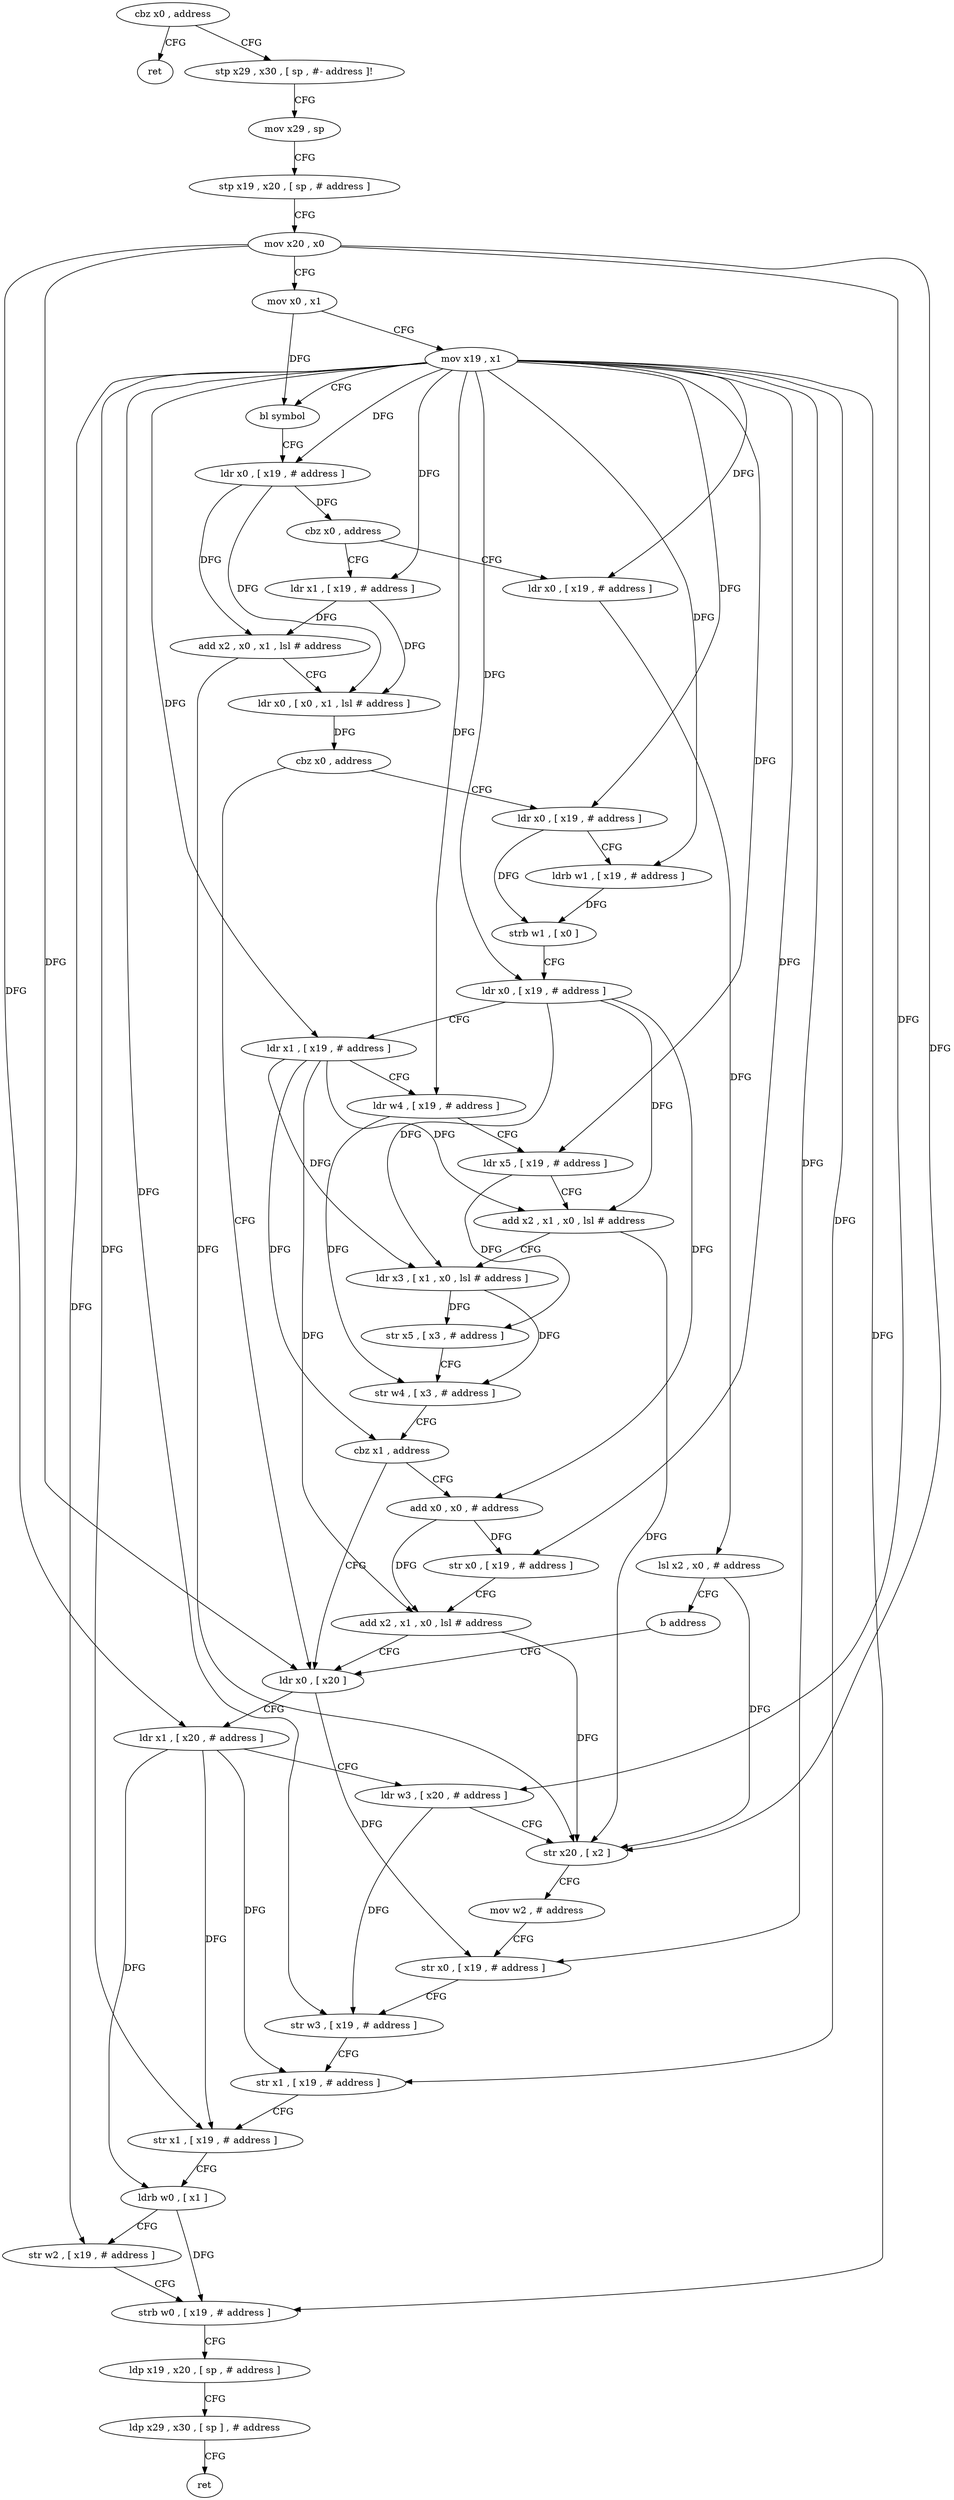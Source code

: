 digraph "func" {
"125368" [label = "cbz x0 , address" ]
"125544" [label = "ret" ]
"125372" [label = "stp x29 , x30 , [ sp , #- address ]!" ]
"125376" [label = "mov x29 , sp" ]
"125380" [label = "stp x19 , x20 , [ sp , # address ]" ]
"125384" [label = "mov x20 , x0" ]
"125388" [label = "mov x0 , x1" ]
"125392" [label = "mov x19 , x1" ]
"125396" [label = "bl symbol" ]
"125400" [label = "ldr x0 , [ x19 , # address ]" ]
"125404" [label = "cbz x0 , address" ]
"125552" [label = "ldr x0 , [ x19 , # address ]" ]
"125408" [label = "ldr x1 , [ x19 , # address ]" ]
"125556" [label = "lsl x2 , x0 , # address" ]
"125560" [label = "b address" ]
"125484" [label = "ldr x0 , [ x20 ]" ]
"125412" [label = "add x2 , x0 , x1 , lsl # address" ]
"125416" [label = "ldr x0 , [ x0 , x1 , lsl # address ]" ]
"125420" [label = "cbz x0 , address" ]
"125424" [label = "ldr x0 , [ x19 , # address ]" ]
"125488" [label = "ldr x1 , [ x20 , # address ]" ]
"125492" [label = "ldr w3 , [ x20 , # address ]" ]
"125496" [label = "str x20 , [ x2 ]" ]
"125500" [label = "mov w2 , # address" ]
"125504" [label = "str x0 , [ x19 , # address ]" ]
"125508" [label = "str w3 , [ x19 , # address ]" ]
"125512" [label = "str x1 , [ x19 , # address ]" ]
"125516" [label = "str x1 , [ x19 , # address ]" ]
"125520" [label = "ldrb w0 , [ x1 ]" ]
"125524" [label = "str w2 , [ x19 , # address ]" ]
"125528" [label = "strb w0 , [ x19 , # address ]" ]
"125532" [label = "ldp x19 , x20 , [ sp , # address ]" ]
"125536" [label = "ldp x29 , x30 , [ sp ] , # address" ]
"125540" [label = "ret" ]
"125428" [label = "ldrb w1 , [ x19 , # address ]" ]
"125432" [label = "strb w1 , [ x0 ]" ]
"125436" [label = "ldr x0 , [ x19 , # address ]" ]
"125440" [label = "ldr x1 , [ x19 , # address ]" ]
"125444" [label = "ldr w4 , [ x19 , # address ]" ]
"125448" [label = "ldr x5 , [ x19 , # address ]" ]
"125452" [label = "add x2 , x1 , x0 , lsl # address" ]
"125456" [label = "ldr x3 , [ x1 , x0 , lsl # address ]" ]
"125460" [label = "str x5 , [ x3 , # address ]" ]
"125464" [label = "str w4 , [ x3 , # address ]" ]
"125468" [label = "cbz x1 , address" ]
"125472" [label = "add x0 , x0 , # address" ]
"125476" [label = "str x0 , [ x19 , # address ]" ]
"125480" [label = "add x2 , x1 , x0 , lsl # address" ]
"125368" -> "125544" [ label = "CFG" ]
"125368" -> "125372" [ label = "CFG" ]
"125372" -> "125376" [ label = "CFG" ]
"125376" -> "125380" [ label = "CFG" ]
"125380" -> "125384" [ label = "CFG" ]
"125384" -> "125388" [ label = "CFG" ]
"125384" -> "125484" [ label = "DFG" ]
"125384" -> "125488" [ label = "DFG" ]
"125384" -> "125492" [ label = "DFG" ]
"125384" -> "125496" [ label = "DFG" ]
"125388" -> "125392" [ label = "CFG" ]
"125388" -> "125396" [ label = "DFG" ]
"125392" -> "125396" [ label = "CFG" ]
"125392" -> "125400" [ label = "DFG" ]
"125392" -> "125552" [ label = "DFG" ]
"125392" -> "125408" [ label = "DFG" ]
"125392" -> "125504" [ label = "DFG" ]
"125392" -> "125508" [ label = "DFG" ]
"125392" -> "125512" [ label = "DFG" ]
"125392" -> "125516" [ label = "DFG" ]
"125392" -> "125524" [ label = "DFG" ]
"125392" -> "125528" [ label = "DFG" ]
"125392" -> "125424" [ label = "DFG" ]
"125392" -> "125428" [ label = "DFG" ]
"125392" -> "125436" [ label = "DFG" ]
"125392" -> "125440" [ label = "DFG" ]
"125392" -> "125444" [ label = "DFG" ]
"125392" -> "125448" [ label = "DFG" ]
"125392" -> "125476" [ label = "DFG" ]
"125396" -> "125400" [ label = "CFG" ]
"125400" -> "125404" [ label = "DFG" ]
"125400" -> "125412" [ label = "DFG" ]
"125400" -> "125416" [ label = "DFG" ]
"125404" -> "125552" [ label = "CFG" ]
"125404" -> "125408" [ label = "CFG" ]
"125552" -> "125556" [ label = "DFG" ]
"125408" -> "125412" [ label = "DFG" ]
"125408" -> "125416" [ label = "DFG" ]
"125556" -> "125560" [ label = "CFG" ]
"125556" -> "125496" [ label = "DFG" ]
"125560" -> "125484" [ label = "CFG" ]
"125484" -> "125488" [ label = "CFG" ]
"125484" -> "125504" [ label = "DFG" ]
"125412" -> "125416" [ label = "CFG" ]
"125412" -> "125496" [ label = "DFG" ]
"125416" -> "125420" [ label = "DFG" ]
"125420" -> "125484" [ label = "CFG" ]
"125420" -> "125424" [ label = "CFG" ]
"125424" -> "125428" [ label = "CFG" ]
"125424" -> "125432" [ label = "DFG" ]
"125488" -> "125492" [ label = "CFG" ]
"125488" -> "125512" [ label = "DFG" ]
"125488" -> "125516" [ label = "DFG" ]
"125488" -> "125520" [ label = "DFG" ]
"125492" -> "125496" [ label = "CFG" ]
"125492" -> "125508" [ label = "DFG" ]
"125496" -> "125500" [ label = "CFG" ]
"125500" -> "125504" [ label = "CFG" ]
"125504" -> "125508" [ label = "CFG" ]
"125508" -> "125512" [ label = "CFG" ]
"125512" -> "125516" [ label = "CFG" ]
"125516" -> "125520" [ label = "CFG" ]
"125520" -> "125524" [ label = "CFG" ]
"125520" -> "125528" [ label = "DFG" ]
"125524" -> "125528" [ label = "CFG" ]
"125528" -> "125532" [ label = "CFG" ]
"125532" -> "125536" [ label = "CFG" ]
"125536" -> "125540" [ label = "CFG" ]
"125428" -> "125432" [ label = "DFG" ]
"125432" -> "125436" [ label = "CFG" ]
"125436" -> "125440" [ label = "CFG" ]
"125436" -> "125452" [ label = "DFG" ]
"125436" -> "125456" [ label = "DFG" ]
"125436" -> "125472" [ label = "DFG" ]
"125440" -> "125444" [ label = "CFG" ]
"125440" -> "125452" [ label = "DFG" ]
"125440" -> "125456" [ label = "DFG" ]
"125440" -> "125468" [ label = "DFG" ]
"125440" -> "125480" [ label = "DFG" ]
"125444" -> "125448" [ label = "CFG" ]
"125444" -> "125464" [ label = "DFG" ]
"125448" -> "125452" [ label = "CFG" ]
"125448" -> "125460" [ label = "DFG" ]
"125452" -> "125456" [ label = "CFG" ]
"125452" -> "125496" [ label = "DFG" ]
"125456" -> "125460" [ label = "DFG" ]
"125456" -> "125464" [ label = "DFG" ]
"125460" -> "125464" [ label = "CFG" ]
"125464" -> "125468" [ label = "CFG" ]
"125468" -> "125484" [ label = "CFG" ]
"125468" -> "125472" [ label = "CFG" ]
"125472" -> "125476" [ label = "DFG" ]
"125472" -> "125480" [ label = "DFG" ]
"125476" -> "125480" [ label = "CFG" ]
"125480" -> "125484" [ label = "CFG" ]
"125480" -> "125496" [ label = "DFG" ]
}
